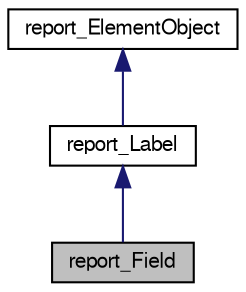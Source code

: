 digraph G
{
  edge [fontname="FreeSans",fontsize=10,labelfontname="FreeSans",labelfontsize=10];
  node [fontname="FreeSans",fontsize=10,shape=record];
  Node1 [label="report_Field",height=0.2,width=0.4,color="black", fillcolor="grey75", style="filled" fontcolor="black"];
  Node2 -> Node1 [dir=back,color="midnightblue",fontsize=10,style="solid",fontname="FreeSans"];
  Node2 [label="report_Label",height=0.2,width=0.4,color="black", fillcolor="white", style="filled",URL="$classreport__Label.html"];
  Node3 -> Node2 [dir=back,color="midnightblue",fontsize=10,style="solid",fontname="FreeSans"];
  Node3 [label="report_ElementObject",height=0.2,width=0.4,color="black", fillcolor="white", style="filled",URL="$classreport__ElementObject.html"];
}
